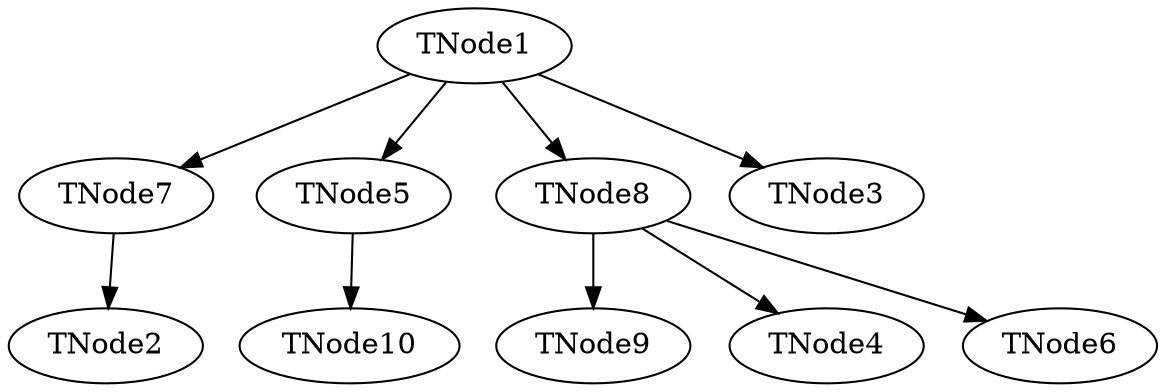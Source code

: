 digraph H {
  TNode1 -> TNode7;
  TNode7 -> TNode2;
  TNode5 -> TNode10;
  TNode8 -> TNode9;
  TNode1 -> TNode5;
  TNode1 -> TNode3;
  TNode1 -> TNode8;
  TNode8 -> TNode4;
  TNode8 -> TNode6;
}

